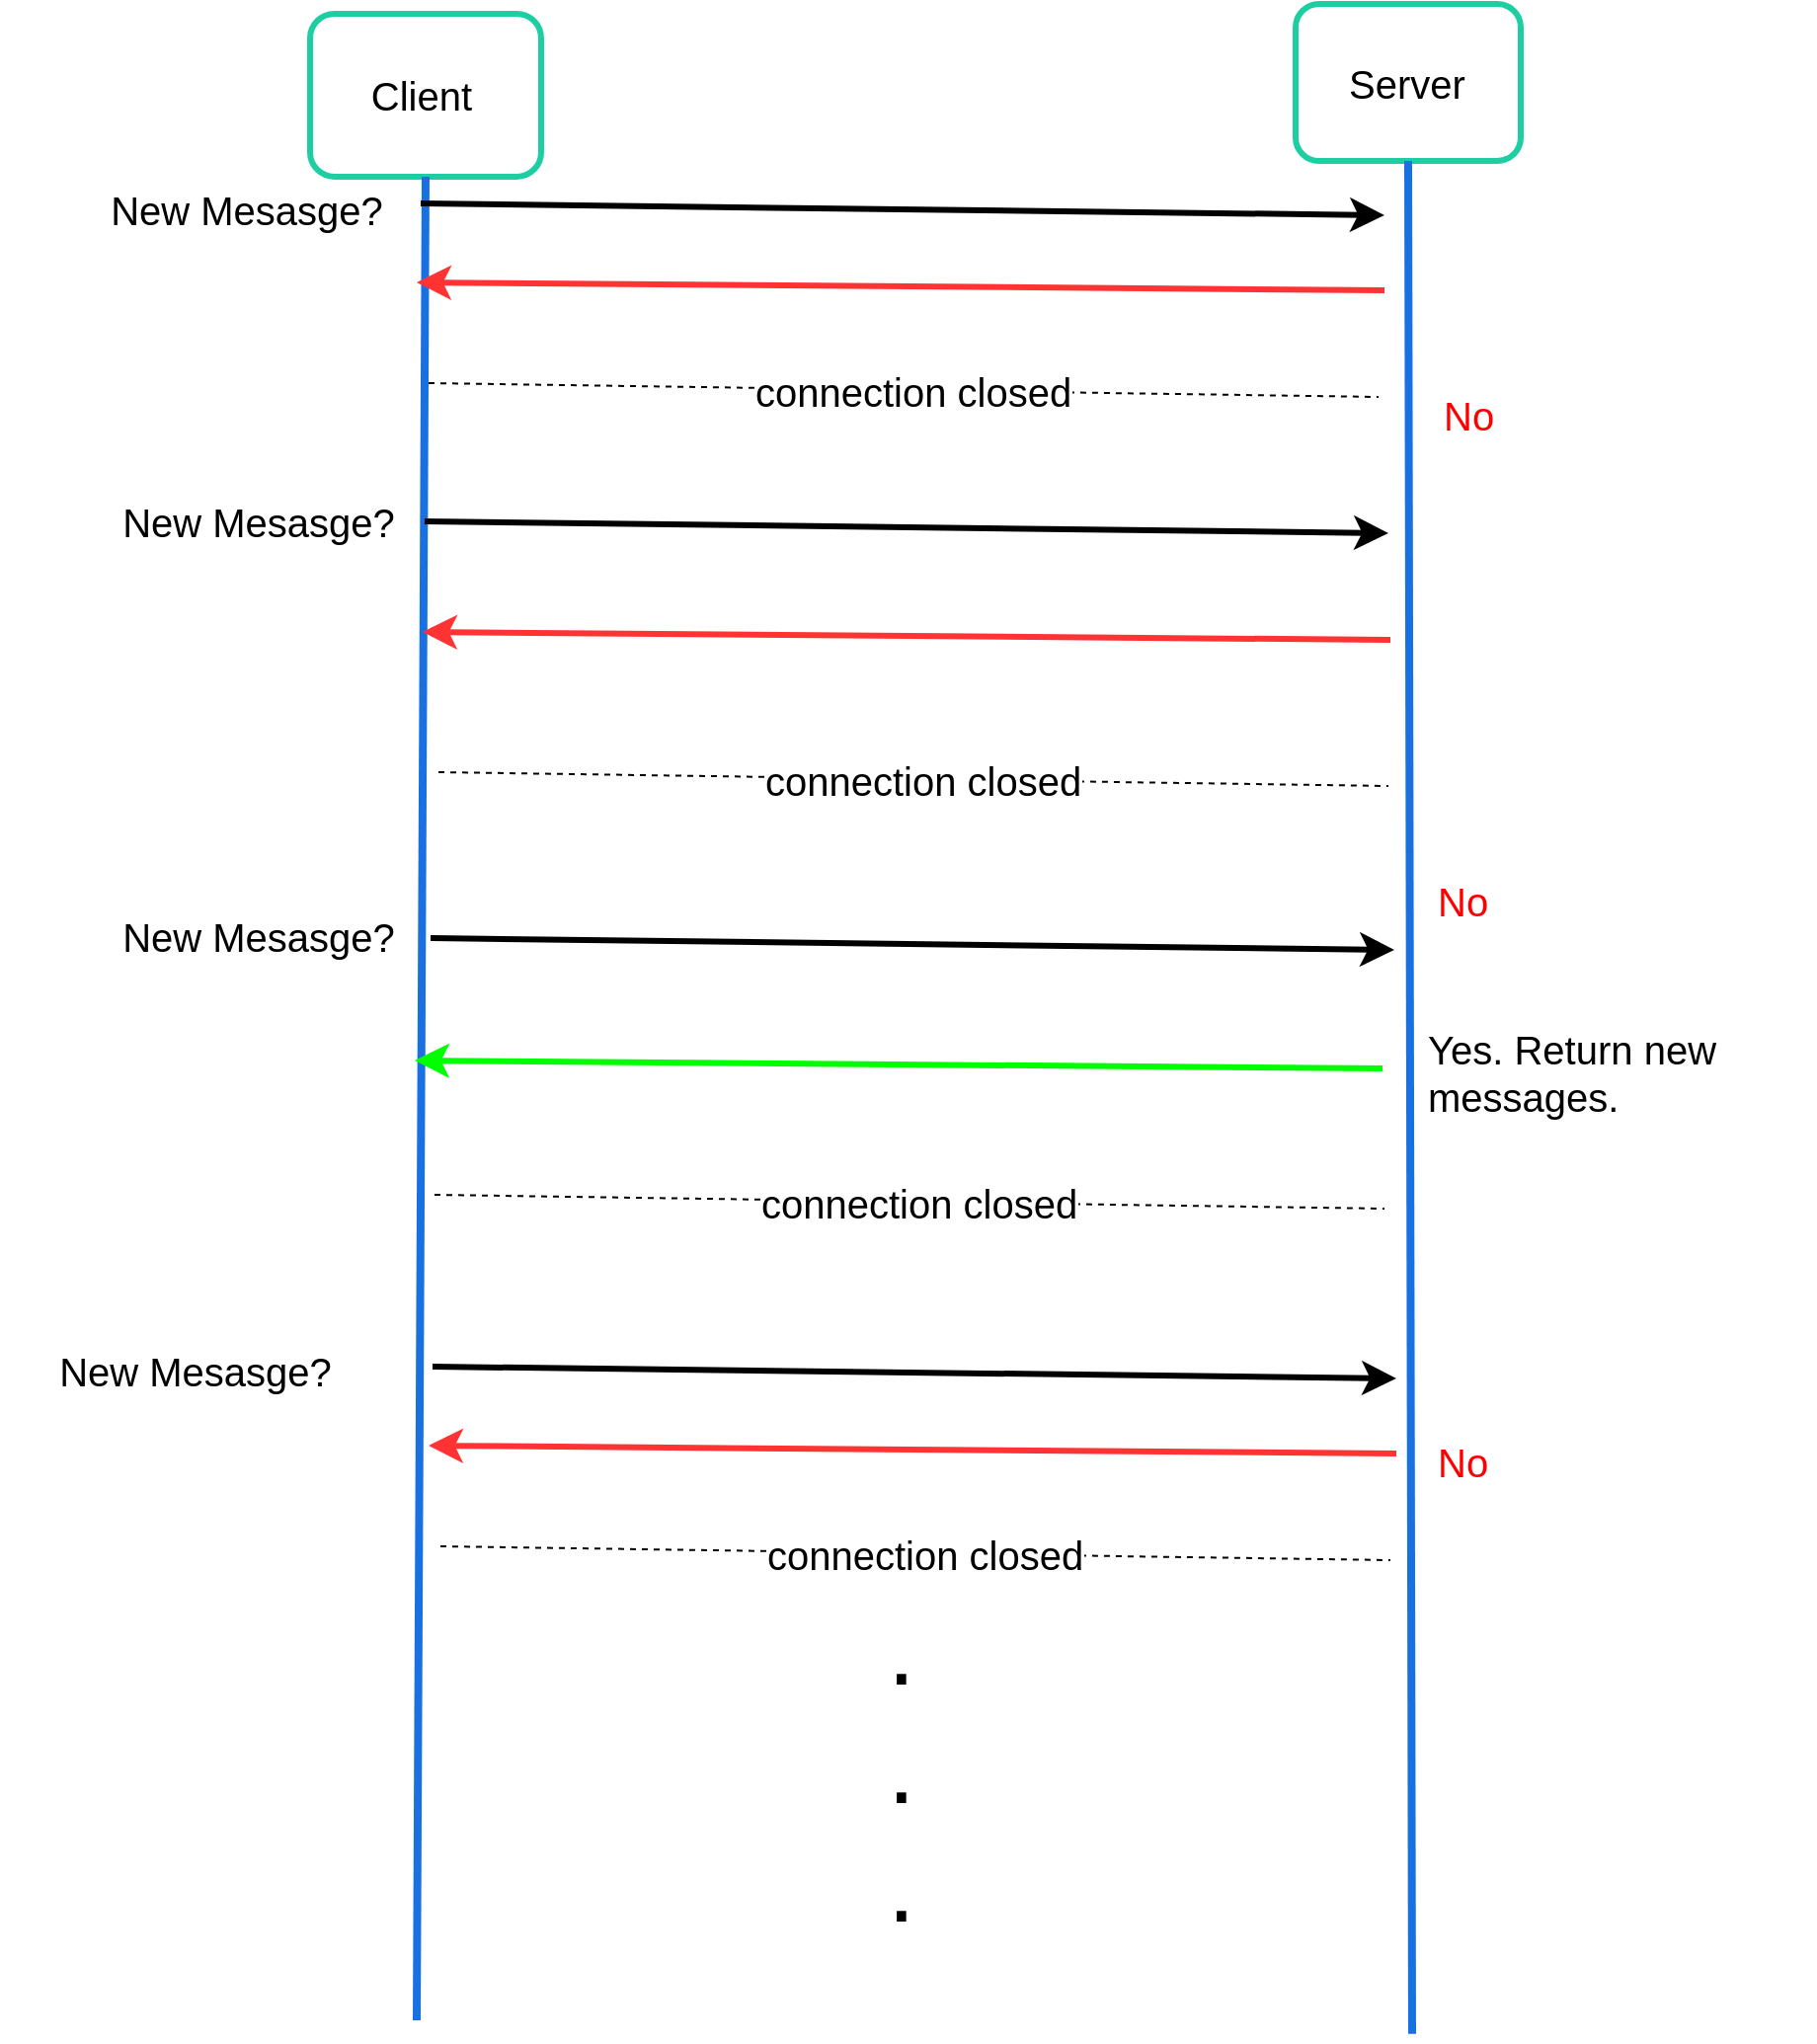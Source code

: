 <mxfile version="23.1.5" type="github">
  <diagram name="第 1 页" id="tGpkFFXtIDUjHvHkY1-7">
    <mxGraphModel dx="1834" dy="1160" grid="0" gridSize="10" guides="1" tooltips="1" connect="1" arrows="1" fold="1" page="0" pageScale="1" pageWidth="827" pageHeight="1169" math="0" shadow="0">
      <root>
        <mxCell id="0" />
        <mxCell id="1" parent="0" />
        <mxCell id="HrvoyylgMfjcGuLzRNvA-10" value="" style="group;sketch=1;curveFitting=1;jiggle=2;" parent="1" vertex="1" connectable="0">
          <mxGeometry x="-201" y="-85" width="117" height="1016" as="geometry" />
        </mxCell>
        <mxCell id="HrvoyylgMfjcGuLzRNvA-1" value="" style="rounded=1;whiteSpace=wrap;html=1;strokeColor=#1ccea2;strokeWidth=3;" parent="HrvoyylgMfjcGuLzRNvA-10" vertex="1">
          <mxGeometry width="117" height="82.454" as="geometry" />
        </mxCell>
        <mxCell id="HrvoyylgMfjcGuLzRNvA-7" value="" style="endArrow=none;html=1;rounded=0;fontSize=12;startSize=8;endSize=8;entryX=0.5;entryY=1;entryDx=0;entryDy=0;strokeWidth=4;strokeColor=#1970e1;" parent="HrvoyylgMfjcGuLzRNvA-10" target="HrvoyylgMfjcGuLzRNvA-1" edge="1">
          <mxGeometry width="50" height="50" relative="1" as="geometry">
            <mxPoint x="54" y="1016" as="sourcePoint" />
            <mxPoint x="38" y="198.448" as="targetPoint" />
          </mxGeometry>
        </mxCell>
        <mxCell id="HrvoyylgMfjcGuLzRNvA-2" value="&lt;font style=&quot;font-size: 20px;&quot;&gt;Client&lt;/font&gt;" style="text;html=1;align=center;verticalAlign=middle;whiteSpace=wrap;rounded=0;fontSize=16;" parent="HrvoyylgMfjcGuLzRNvA-10" vertex="1">
          <mxGeometry x="27.3" y="20.613" width="58.5" height="41.227" as="geometry" />
        </mxCell>
        <mxCell id="HrvoyylgMfjcGuLzRNvA-11" value="" style="group" parent="1" vertex="1" connectable="0">
          <mxGeometry x="292" y="-90" width="164.48" height="1032" as="geometry" />
        </mxCell>
        <mxCell id="HrvoyylgMfjcGuLzRNvA-12" value="" style="rounded=1;whiteSpace=wrap;html=1;strokeColor=#1ccea2;strokeWidth=3;" parent="HrvoyylgMfjcGuLzRNvA-11" vertex="1">
          <mxGeometry x="6" width="114" height="79.494" as="geometry" />
        </mxCell>
        <mxCell id="HrvoyylgMfjcGuLzRNvA-13" value="" style="endArrow=none;html=1;rounded=0;fontSize=12;startSize=8;endSize=8;entryX=0.5;entryY=1;entryDx=0;entryDy=0;strokeWidth=4;strokeColor=#1970e1;" parent="HrvoyylgMfjcGuLzRNvA-11" target="HrvoyylgMfjcGuLzRNvA-12" edge="1">
          <mxGeometry width="50" height="50" relative="1" as="geometry">
            <mxPoint x="65" y="1027.83" as="sourcePoint" />
            <mxPoint x="16.406" y="201.574" as="targetPoint" />
          </mxGeometry>
        </mxCell>
        <mxCell id="HrvoyylgMfjcGuLzRNvA-14" value="&lt;font style=&quot;font-size: 20px;&quot;&gt;Server&lt;/font&gt;" style="text;html=1;align=center;verticalAlign=middle;whiteSpace=wrap;rounded=0;fontSize=16;sketch=1;curveFitting=1;jiggle=2;" parent="HrvoyylgMfjcGuLzRNvA-11" vertex="1">
          <mxGeometry x="50.376" y="18.809" width="25.256" height="41.876" as="geometry" />
        </mxCell>
        <mxCell id="HrvoyylgMfjcGuLzRNvA-24" value="&lt;font style=&quot;font-size: 20px;&quot; color=&quot;#ff0000&quot;&gt;No&lt;/font&gt;" style="text;html=1;align=left;verticalAlign=middle;whiteSpace=wrap;rounded=0;fontSize=16;" parent="HrvoyylgMfjcGuLzRNvA-11" vertex="1">
          <mxGeometry x="78.997" y="180.281" width="85.483" height="55.362" as="geometry" />
        </mxCell>
        <mxCell id="2YogT6yozMHv1O7jdwlX-5" value="&lt;font style=&quot;font-size: 20px;&quot; color=&quot;#ff0000&quot;&gt;No&lt;/font&gt;" style="text;html=1;align=left;verticalAlign=middle;whiteSpace=wrap;rounded=0;fontSize=16;" vertex="1" parent="HrvoyylgMfjcGuLzRNvA-11">
          <mxGeometry x="75.637" y="425.86" width="85.483" height="55.362" as="geometry" />
        </mxCell>
        <mxCell id="2YogT6yozMHv1O7jdwlX-21" value="&lt;font style=&quot;font-size: 20px;&quot; color=&quot;#ff0000&quot;&gt;No&lt;/font&gt;" style="text;html=1;align=left;verticalAlign=middle;whiteSpace=wrap;rounded=0;fontSize=16;" vertex="1" parent="HrvoyylgMfjcGuLzRNvA-11">
          <mxGeometry x="75.637" y="710.0" width="85.483" height="55.362" as="geometry" />
        </mxCell>
        <mxCell id="HrvoyylgMfjcGuLzRNvA-19" value="&lt;font style=&quot;font-size: 20px;&quot;&gt;New Mesasge?&lt;/font&gt;" style="text;html=1;align=center;verticalAlign=middle;whiteSpace=wrap;rounded=0;fontSize=16;" parent="1" vertex="1">
          <mxGeometry x="-332" y="-6" width="198" height="39" as="geometry" />
        </mxCell>
        <mxCell id="2YogT6yozMHv1O7jdwlX-1" value="" style="endArrow=classic;html=1;rounded=0;fontSize=12;startSize=8;endSize=8;strokeWidth=3;" edge="1" parent="1">
          <mxGeometry width="50" height="50" relative="1" as="geometry">
            <mxPoint x="-143" y="172" as="sourcePoint" />
            <mxPoint x="345" y="178" as="targetPoint" />
          </mxGeometry>
        </mxCell>
        <mxCell id="2YogT6yozMHv1O7jdwlX-2" value="&lt;font style=&quot;font-size: 20px;&quot;&gt;New Mesasge?&lt;/font&gt;" style="text;html=1;align=center;verticalAlign=middle;whiteSpace=wrap;rounded=0;fontSize=16;" vertex="1" parent="1">
          <mxGeometry x="-326" y="152" width="198" height="39" as="geometry" />
        </mxCell>
        <mxCell id="2YogT6yozMHv1O7jdwlX-3" value="" style="endArrow=classic;html=1;rounded=0;fontSize=12;startSize=8;endSize=8;strokeWidth=3;strokeColor=#FF3333;" edge="1" parent="1">
          <mxGeometry width="50" height="50" relative="1" as="geometry">
            <mxPoint x="346" y="232" as="sourcePoint" />
            <mxPoint x="-144" y="228" as="targetPoint" />
          </mxGeometry>
        </mxCell>
        <mxCell id="2YogT6yozMHv1O7jdwlX-6" value="" style="endArrow=none;dashed=1;html=1;rounded=0;fontSize=12;startSize=8;endSize=8;" edge="1" parent="1">
          <mxGeometry width="50" height="50" relative="1" as="geometry">
            <mxPoint x="-136" y="299" as="sourcePoint" />
            <mxPoint x="345" y="306" as="targetPoint" />
          </mxGeometry>
        </mxCell>
        <mxCell id="2YogT6yozMHv1O7jdwlX-7" value="&lt;font style=&quot;font-size: 20px;&quot;&gt;connection closed&lt;br&gt;&lt;/font&gt;" style="edgeLabel;html=1;align=center;verticalAlign=middle;resizable=0;points=[];fontSize=12;" vertex="1" connectable="0" parent="2YogT6yozMHv1O7jdwlX-6">
          <mxGeometry x="0.019" relative="1" as="geometry">
            <mxPoint as="offset" />
          </mxGeometry>
        </mxCell>
        <mxCell id="2YogT6yozMHv1O7jdwlX-8" value="" style="endArrow=classic;html=1;rounded=0;fontSize=12;startSize=8;endSize=8;strokeWidth=3;" edge="1" parent="1">
          <mxGeometry width="50" height="50" relative="1" as="geometry">
            <mxPoint x="-140" y="383" as="sourcePoint" />
            <mxPoint x="348" y="389" as="targetPoint" />
          </mxGeometry>
        </mxCell>
        <mxCell id="2YogT6yozMHv1O7jdwlX-9" value="&lt;font style=&quot;font-size: 20px;&quot;&gt;New Mesasge?&lt;/font&gt;" style="text;html=1;align=center;verticalAlign=middle;whiteSpace=wrap;rounded=0;fontSize=16;" vertex="1" parent="1">
          <mxGeometry x="-326" y="362" width="198" height="39" as="geometry" />
        </mxCell>
        <mxCell id="2YogT6yozMHv1O7jdwlX-10" value="" style="endArrow=classic;html=1;rounded=0;fontSize=12;startSize=8;endSize=8;strokeWidth=3;strokeColor=#00FF00;" edge="1" parent="1">
          <mxGeometry width="50" height="50" relative="1" as="geometry">
            <mxPoint x="342" y="449" as="sourcePoint" />
            <mxPoint x="-148" y="445" as="targetPoint" />
          </mxGeometry>
        </mxCell>
        <mxCell id="2YogT6yozMHv1O7jdwlX-11" value="&lt;font style=&quot;font-size: 20px;&quot;&gt;Yes. Return new messages.&lt;/font&gt;" style="text;html=1;align=left;verticalAlign=middle;whiteSpace=wrap;rounded=0;fontSize=16;" vertex="1" parent="1">
          <mxGeometry x="363" y="431" width="198" height="39" as="geometry" />
        </mxCell>
        <mxCell id="2YogT6yozMHv1O7jdwlX-12" value="" style="endArrow=none;dashed=1;html=1;rounded=0;fontSize=12;startSize=8;endSize=8;" edge="1" parent="1">
          <mxGeometry width="50" height="50" relative="1" as="geometry">
            <mxPoint x="-138" y="513" as="sourcePoint" />
            <mxPoint x="343" y="520" as="targetPoint" />
          </mxGeometry>
        </mxCell>
        <mxCell id="2YogT6yozMHv1O7jdwlX-13" value="&lt;font style=&quot;font-size: 20px;&quot;&gt;connection closed&lt;br&gt;&lt;/font&gt;" style="edgeLabel;html=1;align=center;verticalAlign=middle;resizable=0;points=[];fontSize=12;" vertex="1" connectable="0" parent="2YogT6yozMHv1O7jdwlX-12">
          <mxGeometry x="0.019" relative="1" as="geometry">
            <mxPoint as="offset" />
          </mxGeometry>
        </mxCell>
        <mxCell id="2YogT6yozMHv1O7jdwlX-14" value="" style="group" vertex="1" connectable="0" parent="1">
          <mxGeometry x="-147" y="11" width="490" height="98" as="geometry" />
        </mxCell>
        <mxCell id="HrvoyylgMfjcGuLzRNvA-20" value="" style="endArrow=classic;html=1;rounded=0;fontSize=12;startSize=8;endSize=8;strokeWidth=3;" parent="2YogT6yozMHv1O7jdwlX-14" edge="1">
          <mxGeometry width="50" height="50" relative="1" as="geometry">
            <mxPoint x="2" as="sourcePoint" />
            <mxPoint x="490" y="6" as="targetPoint" />
          </mxGeometry>
        </mxCell>
        <mxCell id="HrvoyylgMfjcGuLzRNvA-21" value="" style="endArrow=classic;html=1;rounded=0;fontSize=12;startSize=8;endSize=8;strokeWidth=3;strokeColor=#FF3333;" parent="2YogT6yozMHv1O7jdwlX-14" edge="1">
          <mxGeometry width="50" height="50" relative="1" as="geometry">
            <mxPoint x="490" y="44" as="sourcePoint" />
            <mxPoint y="40" as="targetPoint" />
          </mxGeometry>
        </mxCell>
        <mxCell id="HrvoyylgMfjcGuLzRNvA-22" value="" style="endArrow=none;dashed=1;html=1;rounded=0;fontSize=12;startSize=8;endSize=8;" parent="2YogT6yozMHv1O7jdwlX-14" edge="1">
          <mxGeometry width="50" height="50" relative="1" as="geometry">
            <mxPoint x="6" y="91" as="sourcePoint" />
            <mxPoint x="487" y="98" as="targetPoint" />
          </mxGeometry>
        </mxCell>
        <mxCell id="HrvoyylgMfjcGuLzRNvA-23" value="&lt;font style=&quot;font-size: 20px;&quot;&gt;connection closed&lt;br&gt;&lt;/font&gt;" style="edgeLabel;html=1;align=center;verticalAlign=middle;resizable=0;points=[];fontSize=12;" parent="HrvoyylgMfjcGuLzRNvA-22" vertex="1" connectable="0">
          <mxGeometry x="0.019" relative="1" as="geometry">
            <mxPoint as="offset" />
          </mxGeometry>
        </mxCell>
        <mxCell id="2YogT6yozMHv1O7jdwlX-15" value="" style="group" vertex="1" connectable="0" parent="1">
          <mxGeometry x="-141" y="600" width="490" height="98" as="geometry" />
        </mxCell>
        <mxCell id="2YogT6yozMHv1O7jdwlX-16" value="" style="endArrow=classic;html=1;rounded=0;fontSize=12;startSize=8;endSize=8;strokeWidth=3;" edge="1" parent="2YogT6yozMHv1O7jdwlX-15">
          <mxGeometry width="50" height="50" relative="1" as="geometry">
            <mxPoint x="2" as="sourcePoint" />
            <mxPoint x="490" y="6" as="targetPoint" />
          </mxGeometry>
        </mxCell>
        <mxCell id="2YogT6yozMHv1O7jdwlX-17" value="" style="endArrow=classic;html=1;rounded=0;fontSize=12;startSize=8;endSize=8;strokeWidth=3;strokeColor=#FF3333;" edge="1" parent="2YogT6yozMHv1O7jdwlX-15">
          <mxGeometry width="50" height="50" relative="1" as="geometry">
            <mxPoint x="490" y="44" as="sourcePoint" />
            <mxPoint y="40" as="targetPoint" />
          </mxGeometry>
        </mxCell>
        <mxCell id="2YogT6yozMHv1O7jdwlX-18" value="" style="endArrow=none;dashed=1;html=1;rounded=0;fontSize=12;startSize=8;endSize=8;" edge="1" parent="2YogT6yozMHv1O7jdwlX-15">
          <mxGeometry width="50" height="50" relative="1" as="geometry">
            <mxPoint x="6" y="91" as="sourcePoint" />
            <mxPoint x="487" y="98" as="targetPoint" />
          </mxGeometry>
        </mxCell>
        <mxCell id="2YogT6yozMHv1O7jdwlX-19" value="&lt;font style=&quot;font-size: 20px;&quot;&gt;connection closed&lt;br&gt;&lt;/font&gt;" style="edgeLabel;html=1;align=center;verticalAlign=middle;resizable=0;points=[];fontSize=12;" vertex="1" connectable="0" parent="2YogT6yozMHv1O7jdwlX-18">
          <mxGeometry x="0.019" relative="1" as="geometry">
            <mxPoint as="offset" />
          </mxGeometry>
        </mxCell>
        <mxCell id="2YogT6yozMHv1O7jdwlX-20" value="&lt;font style=&quot;font-size: 20px;&quot;&gt;New Mesasge?&lt;/font&gt;" style="text;html=1;align=center;verticalAlign=middle;whiteSpace=wrap;rounded=0;fontSize=16;" vertex="1" parent="1">
          <mxGeometry x="-358" y="582" width="198" height="39" as="geometry" />
        </mxCell>
        <mxCell id="2YogT6yozMHv1O7jdwlX-22" value="&lt;font style=&quot;font-size: 50px;&quot;&gt;.&lt;br&gt;.&lt;br&gt;.&lt;br&gt;&lt;/font&gt;" style="text;html=1;align=center;verticalAlign=top;whiteSpace=wrap;rounded=0;fontSize=16;" vertex="1" parent="1">
          <mxGeometry x="73.5" y="707" width="49" height="217" as="geometry" />
        </mxCell>
      </root>
    </mxGraphModel>
  </diagram>
</mxfile>
